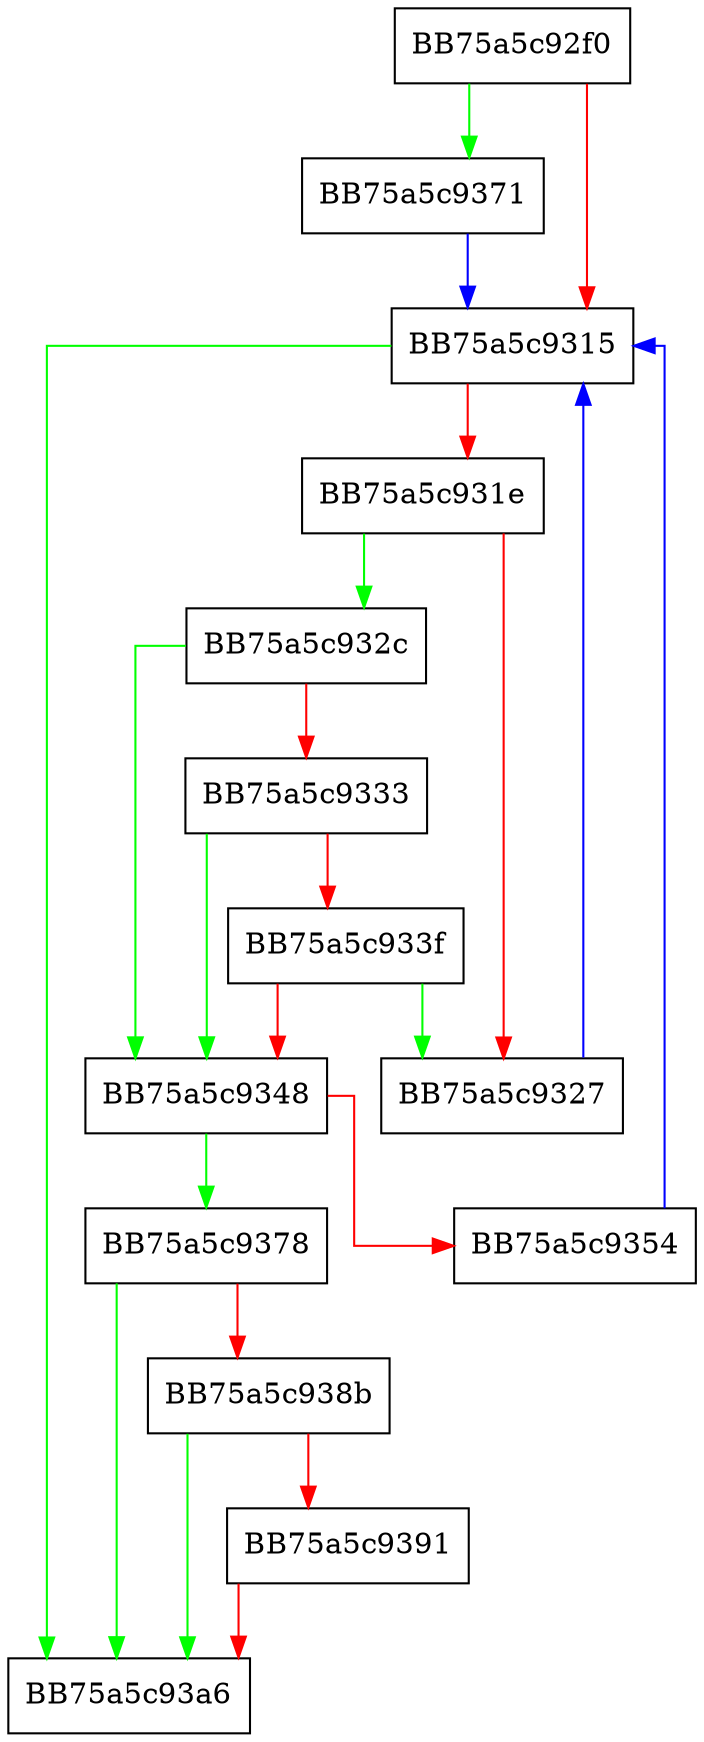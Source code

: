 digraph Decrypt {
  node [shape="box"];
  graph [splines=ortho];
  BB75a5c92f0 -> BB75a5c9371 [color="green"];
  BB75a5c92f0 -> BB75a5c9315 [color="red"];
  BB75a5c9315 -> BB75a5c93a6 [color="green"];
  BB75a5c9315 -> BB75a5c931e [color="red"];
  BB75a5c931e -> BB75a5c932c [color="green"];
  BB75a5c931e -> BB75a5c9327 [color="red"];
  BB75a5c9327 -> BB75a5c9315 [color="blue"];
  BB75a5c932c -> BB75a5c9348 [color="green"];
  BB75a5c932c -> BB75a5c9333 [color="red"];
  BB75a5c9333 -> BB75a5c9348 [color="green"];
  BB75a5c9333 -> BB75a5c933f [color="red"];
  BB75a5c933f -> BB75a5c9327 [color="green"];
  BB75a5c933f -> BB75a5c9348 [color="red"];
  BB75a5c9348 -> BB75a5c9378 [color="green"];
  BB75a5c9348 -> BB75a5c9354 [color="red"];
  BB75a5c9354 -> BB75a5c9315 [color="blue"];
  BB75a5c9371 -> BB75a5c9315 [color="blue"];
  BB75a5c9378 -> BB75a5c93a6 [color="green"];
  BB75a5c9378 -> BB75a5c938b [color="red"];
  BB75a5c938b -> BB75a5c93a6 [color="green"];
  BB75a5c938b -> BB75a5c9391 [color="red"];
  BB75a5c9391 -> BB75a5c93a6 [color="red"];
}